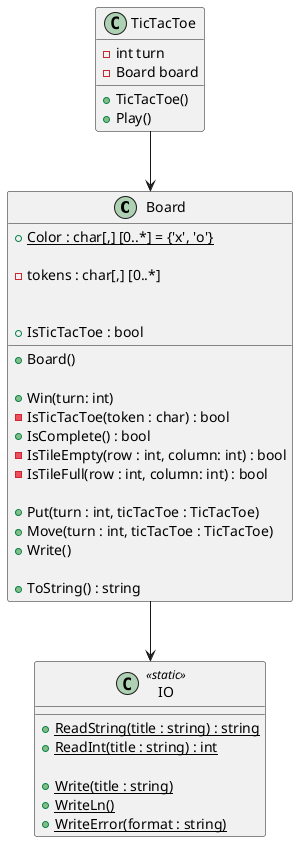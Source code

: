 @startuml

class Board
{
    +{static} Color : char[,] [0..*] = {'x', 'o'}
    
    -tokens : char[,] [0..*]
        
    +Board()
    
    +Win(turn: int)
    +IsTicTacToe : bool
    -IsTicTacToe(token : char) : bool
    +IsComplete() : bool
    -IsTileEmpty(row : int, column: int) : bool
    -IsTileFull(row : int, column: int) : bool
    
    +Put(turn : int, ticTacToe : TicTacToe)
    +Move(turn : int, ticTacToe : TicTacToe)
    +Write()
    
    +ToString() : string
}
Board --> IO

class IO <<static>>
{
    +ReadString(title : string) : string {static}
    +ReadInt(title : string) : int {static}
    
    +Write(title : string) {static}
    +WriteLn() {static}
    +WriteError(format : string) {static}
}

class TicTacToe
{
    -int turn
    -Board board
    
    +TicTacToe()
    +Play()
}
TicTacToe --> Board
@enduml